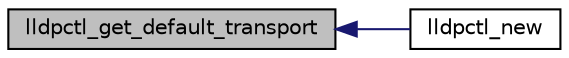 digraph G
{
  edge [fontname="Helvetica",fontsize="10",labelfontname="Helvetica",labelfontsize="10"];
  node [fontname="Helvetica",fontsize="10",shape=record];
  rankdir="LR";
  Node1 [label="lldpctl_get_default_transport",height=0.2,width=0.4,color="black", fillcolor="grey75", style="filled" fontcolor="black"];
  Node1 -> Node2 [dir="back",color="midnightblue",fontsize="10",style="solid",fontname="Helvetica"];
  Node2 [label="lldpctl_new",height=0.2,width=0.4,color="black", fillcolor="white", style="filled",URL="$group__lldpctl__connection.html#gabe60f85d3df83aa2154e5ddd9128ce3d"];
}

